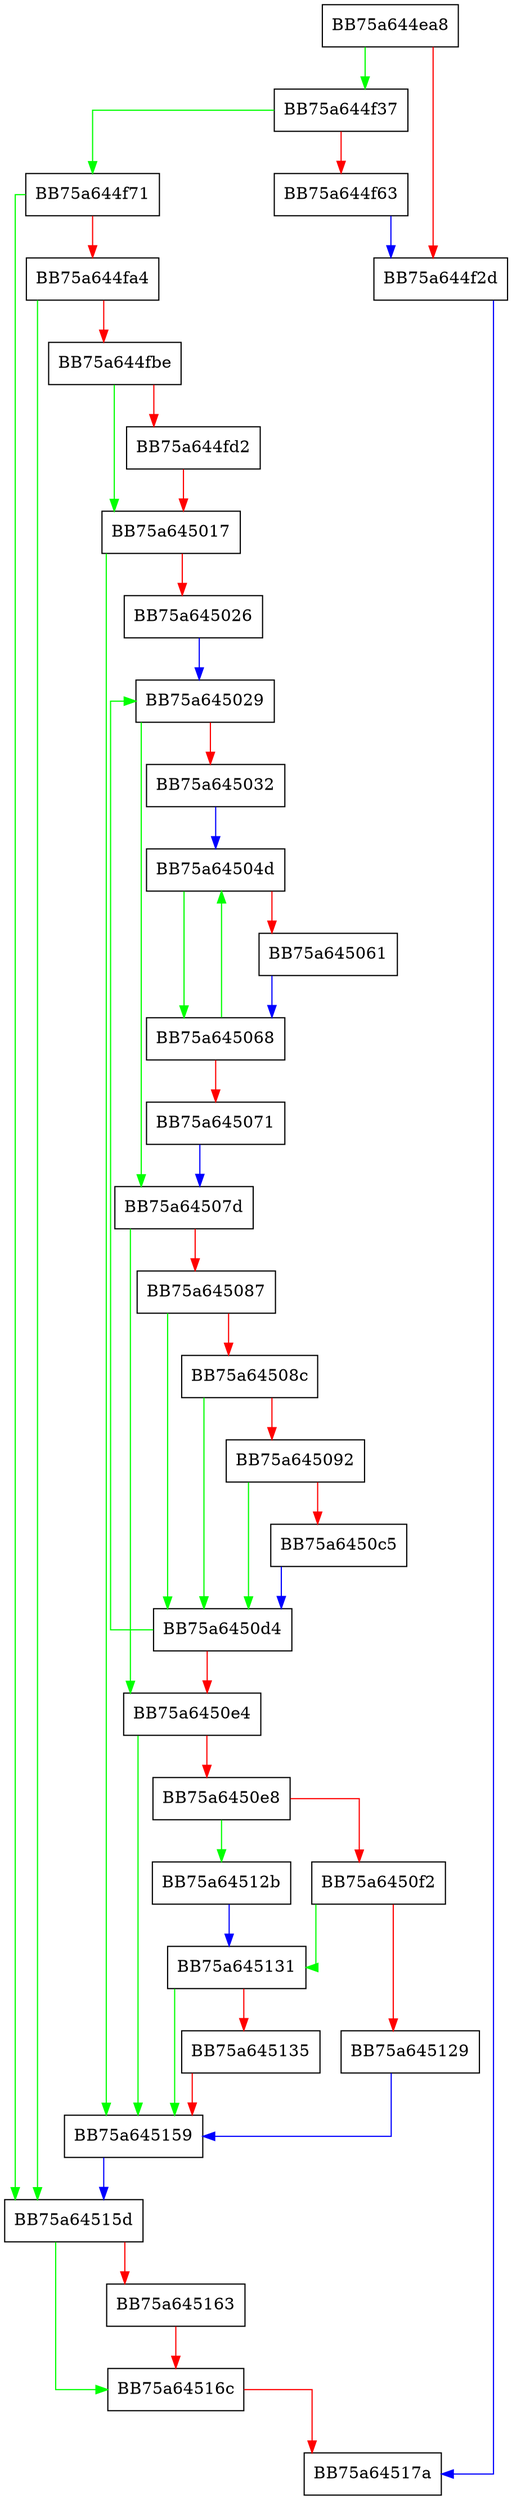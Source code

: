 digraph whereLoopAddVirtual {
  node [shape="box"];
  graph [splines=ortho];
  BB75a644ea8 -> BB75a644f37 [color="green"];
  BB75a644ea8 -> BB75a644f2d [color="red"];
  BB75a644f2d -> BB75a64517a [color="blue"];
  BB75a644f37 -> BB75a644f71 [color="green"];
  BB75a644f37 -> BB75a644f63 [color="red"];
  BB75a644f63 -> BB75a644f2d [color="blue"];
  BB75a644f71 -> BB75a64515d [color="green"];
  BB75a644f71 -> BB75a644fa4 [color="red"];
  BB75a644fa4 -> BB75a64515d [color="green"];
  BB75a644fa4 -> BB75a644fbe [color="red"];
  BB75a644fbe -> BB75a645017 [color="green"];
  BB75a644fbe -> BB75a644fd2 [color="red"];
  BB75a644fd2 -> BB75a645017 [color="red"];
  BB75a645017 -> BB75a645159 [color="green"];
  BB75a645017 -> BB75a645026 [color="red"];
  BB75a645026 -> BB75a645029 [color="blue"];
  BB75a645029 -> BB75a64507d [color="green"];
  BB75a645029 -> BB75a645032 [color="red"];
  BB75a645032 -> BB75a64504d [color="blue"];
  BB75a64504d -> BB75a645068 [color="green"];
  BB75a64504d -> BB75a645061 [color="red"];
  BB75a645061 -> BB75a645068 [color="blue"];
  BB75a645068 -> BB75a64504d [color="green"];
  BB75a645068 -> BB75a645071 [color="red"];
  BB75a645071 -> BB75a64507d [color="blue"];
  BB75a64507d -> BB75a6450e4 [color="green"];
  BB75a64507d -> BB75a645087 [color="red"];
  BB75a645087 -> BB75a6450d4 [color="green"];
  BB75a645087 -> BB75a64508c [color="red"];
  BB75a64508c -> BB75a6450d4 [color="green"];
  BB75a64508c -> BB75a645092 [color="red"];
  BB75a645092 -> BB75a6450d4 [color="green"];
  BB75a645092 -> BB75a6450c5 [color="red"];
  BB75a6450c5 -> BB75a6450d4 [color="blue"];
  BB75a6450d4 -> BB75a645029 [color="green"];
  BB75a6450d4 -> BB75a6450e4 [color="red"];
  BB75a6450e4 -> BB75a645159 [color="green"];
  BB75a6450e4 -> BB75a6450e8 [color="red"];
  BB75a6450e8 -> BB75a64512b [color="green"];
  BB75a6450e8 -> BB75a6450f2 [color="red"];
  BB75a6450f2 -> BB75a645131 [color="green"];
  BB75a6450f2 -> BB75a645129 [color="red"];
  BB75a645129 -> BB75a645159 [color="blue"];
  BB75a64512b -> BB75a645131 [color="blue"];
  BB75a645131 -> BB75a645159 [color="green"];
  BB75a645131 -> BB75a645135 [color="red"];
  BB75a645135 -> BB75a645159 [color="red"];
  BB75a645159 -> BB75a64515d [color="blue"];
  BB75a64515d -> BB75a64516c [color="green"];
  BB75a64515d -> BB75a645163 [color="red"];
  BB75a645163 -> BB75a64516c [color="red"];
  BB75a64516c -> BB75a64517a [color="red"];
}